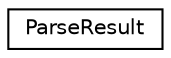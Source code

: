 digraph "Graphical Class Hierarchy"
{
 // LATEX_PDF_SIZE
  edge [fontname="Helvetica",fontsize="10",labelfontname="Helvetica",labelfontsize="10"];
  node [fontname="Helvetica",fontsize="10",shape=record];
  rankdir="LR";
  Node0 [label="ParseResult",height=0.2,width=0.4,color="black", fillcolor="white", style="filled",URL="$struct_parse_result.html",tooltip="Result of parsing (wraps ParseErrorCode)"];
}
